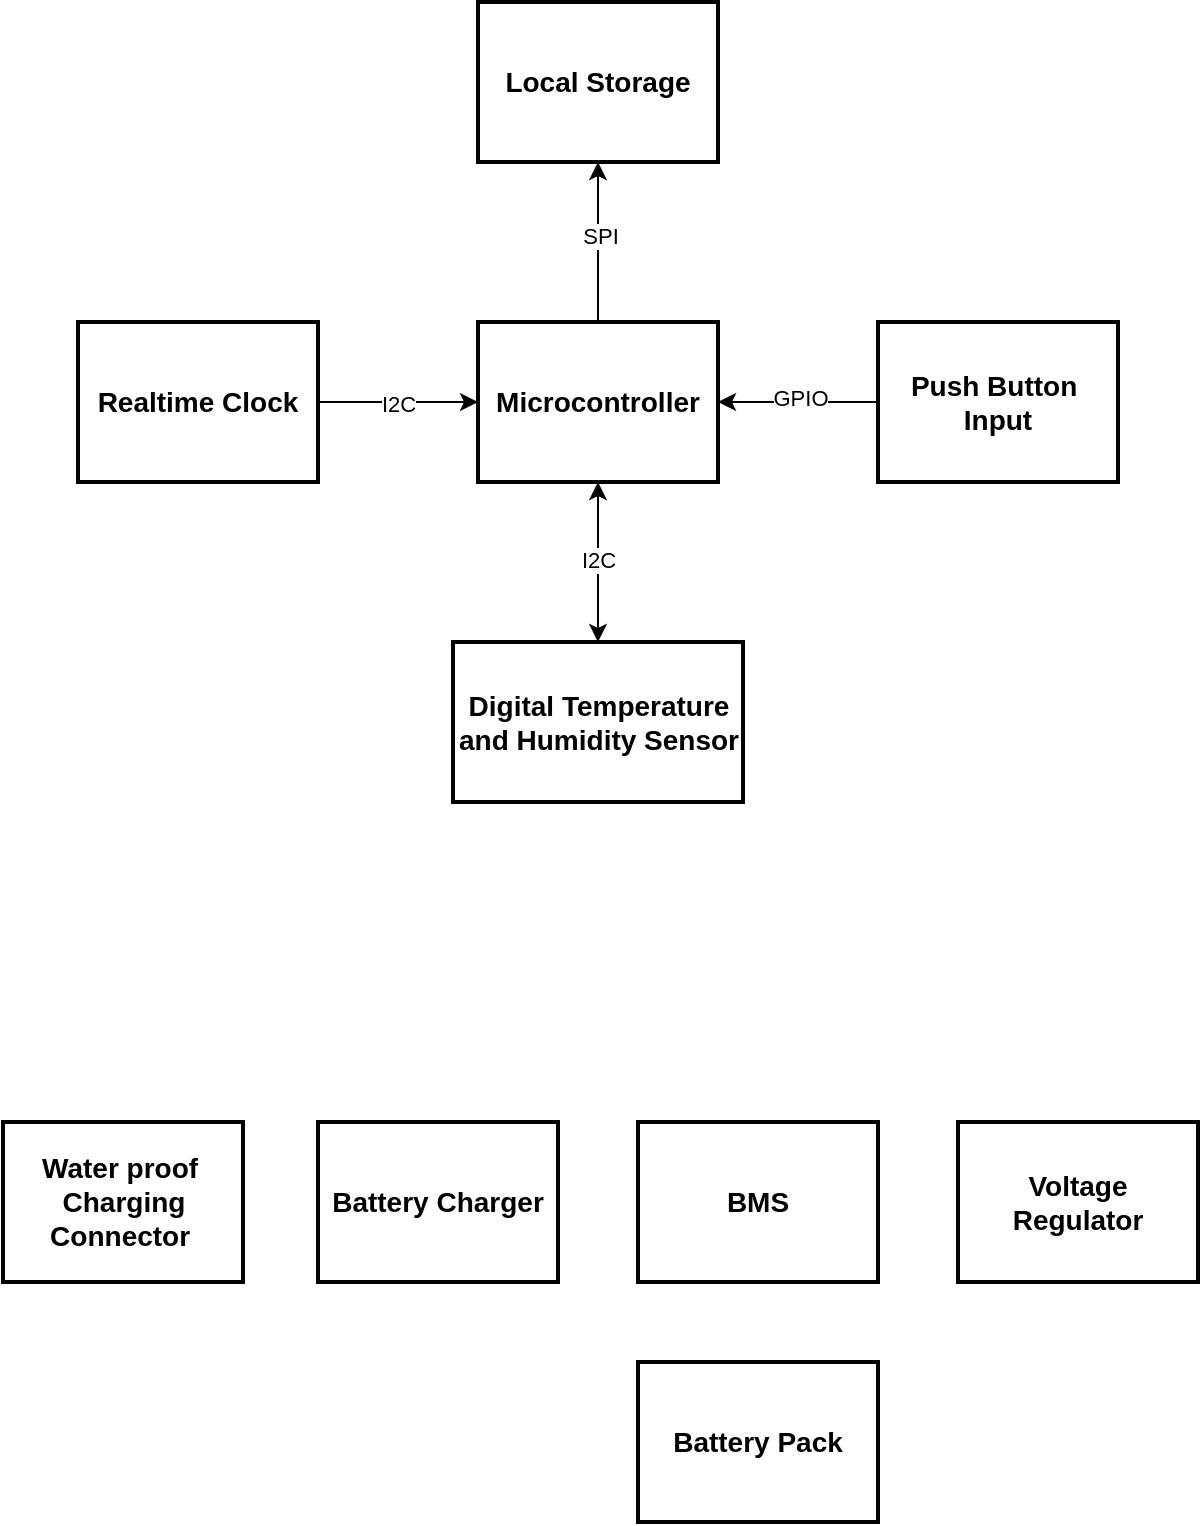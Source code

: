 <mxfile version="28.0.7">
  <diagram name="Page-1" id="oEDpu7QY2mqqvpC2ppyD">
    <mxGraphModel dx="815" dy="425" grid="1" gridSize="10" guides="1" tooltips="1" connect="1" arrows="1" fold="1" page="1" pageScale="1" pageWidth="850" pageHeight="1100" math="0" shadow="0">
      <root>
        <mxCell id="0" />
        <mxCell id="1" parent="0" />
        <mxCell id="z4vIb42apY9Es0EtUEQU-1" style="edgeStyle=orthogonalEdgeStyle;rounded=0;orthogonalLoop=1;jettySize=auto;html=1;entryX=0.5;entryY=0;entryDx=0;entryDy=0;startArrow=classic;startFill=1;" edge="1" parent="1" source="xrvsUshUiSGQ0NTUIbD5-1" target="xrvsUshUiSGQ0NTUIbD5-2">
          <mxGeometry relative="1" as="geometry" />
        </mxCell>
        <mxCell id="z4vIb42apY9Es0EtUEQU-3" value="I2C" style="edgeLabel;html=1;align=center;verticalAlign=middle;resizable=0;points=[];" vertex="1" connectable="0" parent="z4vIb42apY9Es0EtUEQU-1">
          <mxGeometry x="-0.039" relative="1" as="geometry">
            <mxPoint as="offset" />
          </mxGeometry>
        </mxCell>
        <mxCell id="z4vIb42apY9Es0EtUEQU-10" style="edgeStyle=orthogonalEdgeStyle;rounded=0;orthogonalLoop=1;jettySize=auto;html=1;entryX=0.5;entryY=1;entryDx=0;entryDy=0;" edge="1" parent="1" source="xrvsUshUiSGQ0NTUIbD5-1" target="xrvsUshUiSGQ0NTUIbD5-3">
          <mxGeometry relative="1" as="geometry" />
        </mxCell>
        <mxCell id="z4vIb42apY9Es0EtUEQU-11" value="SPI" style="edgeLabel;html=1;align=center;verticalAlign=middle;resizable=0;points=[];" vertex="1" connectable="0" parent="z4vIb42apY9Es0EtUEQU-10">
          <mxGeometry x="0.082" y="-1" relative="1" as="geometry">
            <mxPoint as="offset" />
          </mxGeometry>
        </mxCell>
        <mxCell id="xrvsUshUiSGQ0NTUIbD5-1" value="&lt;b&gt;&lt;font style=&quot;font-size: 14px;&quot;&gt;Microcontroller&lt;/font&gt;&lt;/b&gt;" style="rounded=0;whiteSpace=wrap;html=1;strokeWidth=2;" parent="1" vertex="1">
          <mxGeometry x="400" y="240" width="120" height="80" as="geometry" />
        </mxCell>
        <mxCell id="xrvsUshUiSGQ0NTUIbD5-2" value="&lt;b&gt;&lt;font style=&quot;font-size: 14px;&quot;&gt;Digital Temperature and Humidity Sensor&lt;/font&gt;&lt;/b&gt;" style="rounded=0;whiteSpace=wrap;html=1;strokeWidth=2;" parent="1" vertex="1">
          <mxGeometry x="387.5" y="400" width="145" height="80" as="geometry" />
        </mxCell>
        <mxCell id="xrvsUshUiSGQ0NTUIbD5-3" value="&lt;b&gt;&lt;font style=&quot;font-size: 14px;&quot;&gt;Local Storage&lt;/font&gt;&lt;/b&gt;" style="rounded=0;whiteSpace=wrap;html=1;strokeWidth=2;" parent="1" vertex="1">
          <mxGeometry x="400" y="80" width="120" height="80" as="geometry" />
        </mxCell>
        <mxCell id="z4vIb42apY9Es0EtUEQU-8" style="edgeStyle=orthogonalEdgeStyle;rounded=0;orthogonalLoop=1;jettySize=auto;html=1;entryX=0;entryY=0.5;entryDx=0;entryDy=0;" edge="1" parent="1" source="xrvsUshUiSGQ0NTUIbD5-4" target="xrvsUshUiSGQ0NTUIbD5-1">
          <mxGeometry relative="1" as="geometry" />
        </mxCell>
        <mxCell id="z4vIb42apY9Es0EtUEQU-9" value="I2C" style="edgeLabel;html=1;align=center;verticalAlign=middle;resizable=0;points=[];" vertex="1" connectable="0" parent="z4vIb42apY9Es0EtUEQU-8">
          <mxGeometry x="-0.018" y="-1" relative="1" as="geometry">
            <mxPoint as="offset" />
          </mxGeometry>
        </mxCell>
        <mxCell id="xrvsUshUiSGQ0NTUIbD5-4" value="&lt;b&gt;&lt;font style=&quot;font-size: 14px;&quot;&gt;Realtime Clock&lt;/font&gt;&lt;/b&gt;" style="rounded=0;whiteSpace=wrap;html=1;strokeWidth=2;" parent="1" vertex="1">
          <mxGeometry x="200" y="240" width="120" height="80" as="geometry" />
        </mxCell>
        <mxCell id="z4vIb42apY9Es0EtUEQU-5" style="edgeStyle=orthogonalEdgeStyle;rounded=0;orthogonalLoop=1;jettySize=auto;html=1;entryX=1;entryY=0.5;entryDx=0;entryDy=0;" edge="1" parent="1" source="xrvsUshUiSGQ0NTUIbD5-5" target="xrvsUshUiSGQ0NTUIbD5-1">
          <mxGeometry relative="1" as="geometry" />
        </mxCell>
        <mxCell id="z4vIb42apY9Es0EtUEQU-6" value="GPIO" style="edgeLabel;html=1;align=center;verticalAlign=middle;resizable=0;points=[];" vertex="1" connectable="0" parent="z4vIb42apY9Es0EtUEQU-5">
          <mxGeometry x="-0.011" y="-2" relative="1" as="geometry">
            <mxPoint as="offset" />
          </mxGeometry>
        </mxCell>
        <mxCell id="xrvsUshUiSGQ0NTUIbD5-5" value="&lt;b&gt;&lt;font style=&quot;font-size: 14px;&quot;&gt;Push Button&amp;nbsp;&lt;/font&gt;&lt;/b&gt;&lt;div&gt;&lt;b&gt;&lt;font style=&quot;font-size: 14px;&quot;&gt;Input&lt;/font&gt;&lt;/b&gt;&lt;/div&gt;" style="rounded=0;whiteSpace=wrap;html=1;strokeWidth=2;" parent="1" vertex="1">
          <mxGeometry x="600" y="240" width="120" height="80" as="geometry" />
        </mxCell>
        <mxCell id="xrvsUshUiSGQ0NTUIbD5-6" value="&lt;b&gt;&lt;font style=&quot;font-size: 14px;&quot;&gt;Battery Charger&lt;/font&gt;&lt;/b&gt;" style="rounded=0;whiteSpace=wrap;html=1;strokeWidth=2;" parent="1" vertex="1">
          <mxGeometry x="320" y="640" width="120" height="80" as="geometry" />
        </mxCell>
        <mxCell id="xrvsUshUiSGQ0NTUIbD5-7" value="&lt;b&gt;&lt;font style=&quot;font-size: 14px;&quot;&gt;BMS&lt;/font&gt;&lt;/b&gt;" style="rounded=0;whiteSpace=wrap;html=1;strokeWidth=2;" parent="1" vertex="1">
          <mxGeometry x="480" y="640" width="120" height="80" as="geometry" />
        </mxCell>
        <mxCell id="xrvsUshUiSGQ0NTUIbD5-8" value="&lt;b&gt;&lt;font style=&quot;font-size: 14px;&quot;&gt;Battery Pack&lt;/font&gt;&lt;/b&gt;" style="rounded=0;whiteSpace=wrap;html=1;strokeWidth=2;" parent="1" vertex="1">
          <mxGeometry x="480" y="760" width="120" height="80" as="geometry" />
        </mxCell>
        <mxCell id="xrvsUshUiSGQ0NTUIbD5-9" value="&lt;b&gt;&lt;font style=&quot;font-size: 14px;&quot;&gt;Voltage Regulator&lt;/font&gt;&lt;/b&gt;" style="rounded=0;whiteSpace=wrap;html=1;strokeWidth=2;" parent="1" vertex="1">
          <mxGeometry x="640" y="640" width="120" height="80" as="geometry" />
        </mxCell>
        <mxCell id="xrvsUshUiSGQ0NTUIbD5-10" value="&lt;b&gt;&lt;font style=&quot;font-size: 14px;&quot;&gt;Water proof&amp;nbsp; Charging Connector&amp;nbsp;&lt;/font&gt;&lt;/b&gt;" style="rounded=0;whiteSpace=wrap;html=1;strokeWidth=2;" parent="1" vertex="1">
          <mxGeometry x="162.5" y="640" width="120" height="80" as="geometry" />
        </mxCell>
      </root>
    </mxGraphModel>
  </diagram>
</mxfile>
